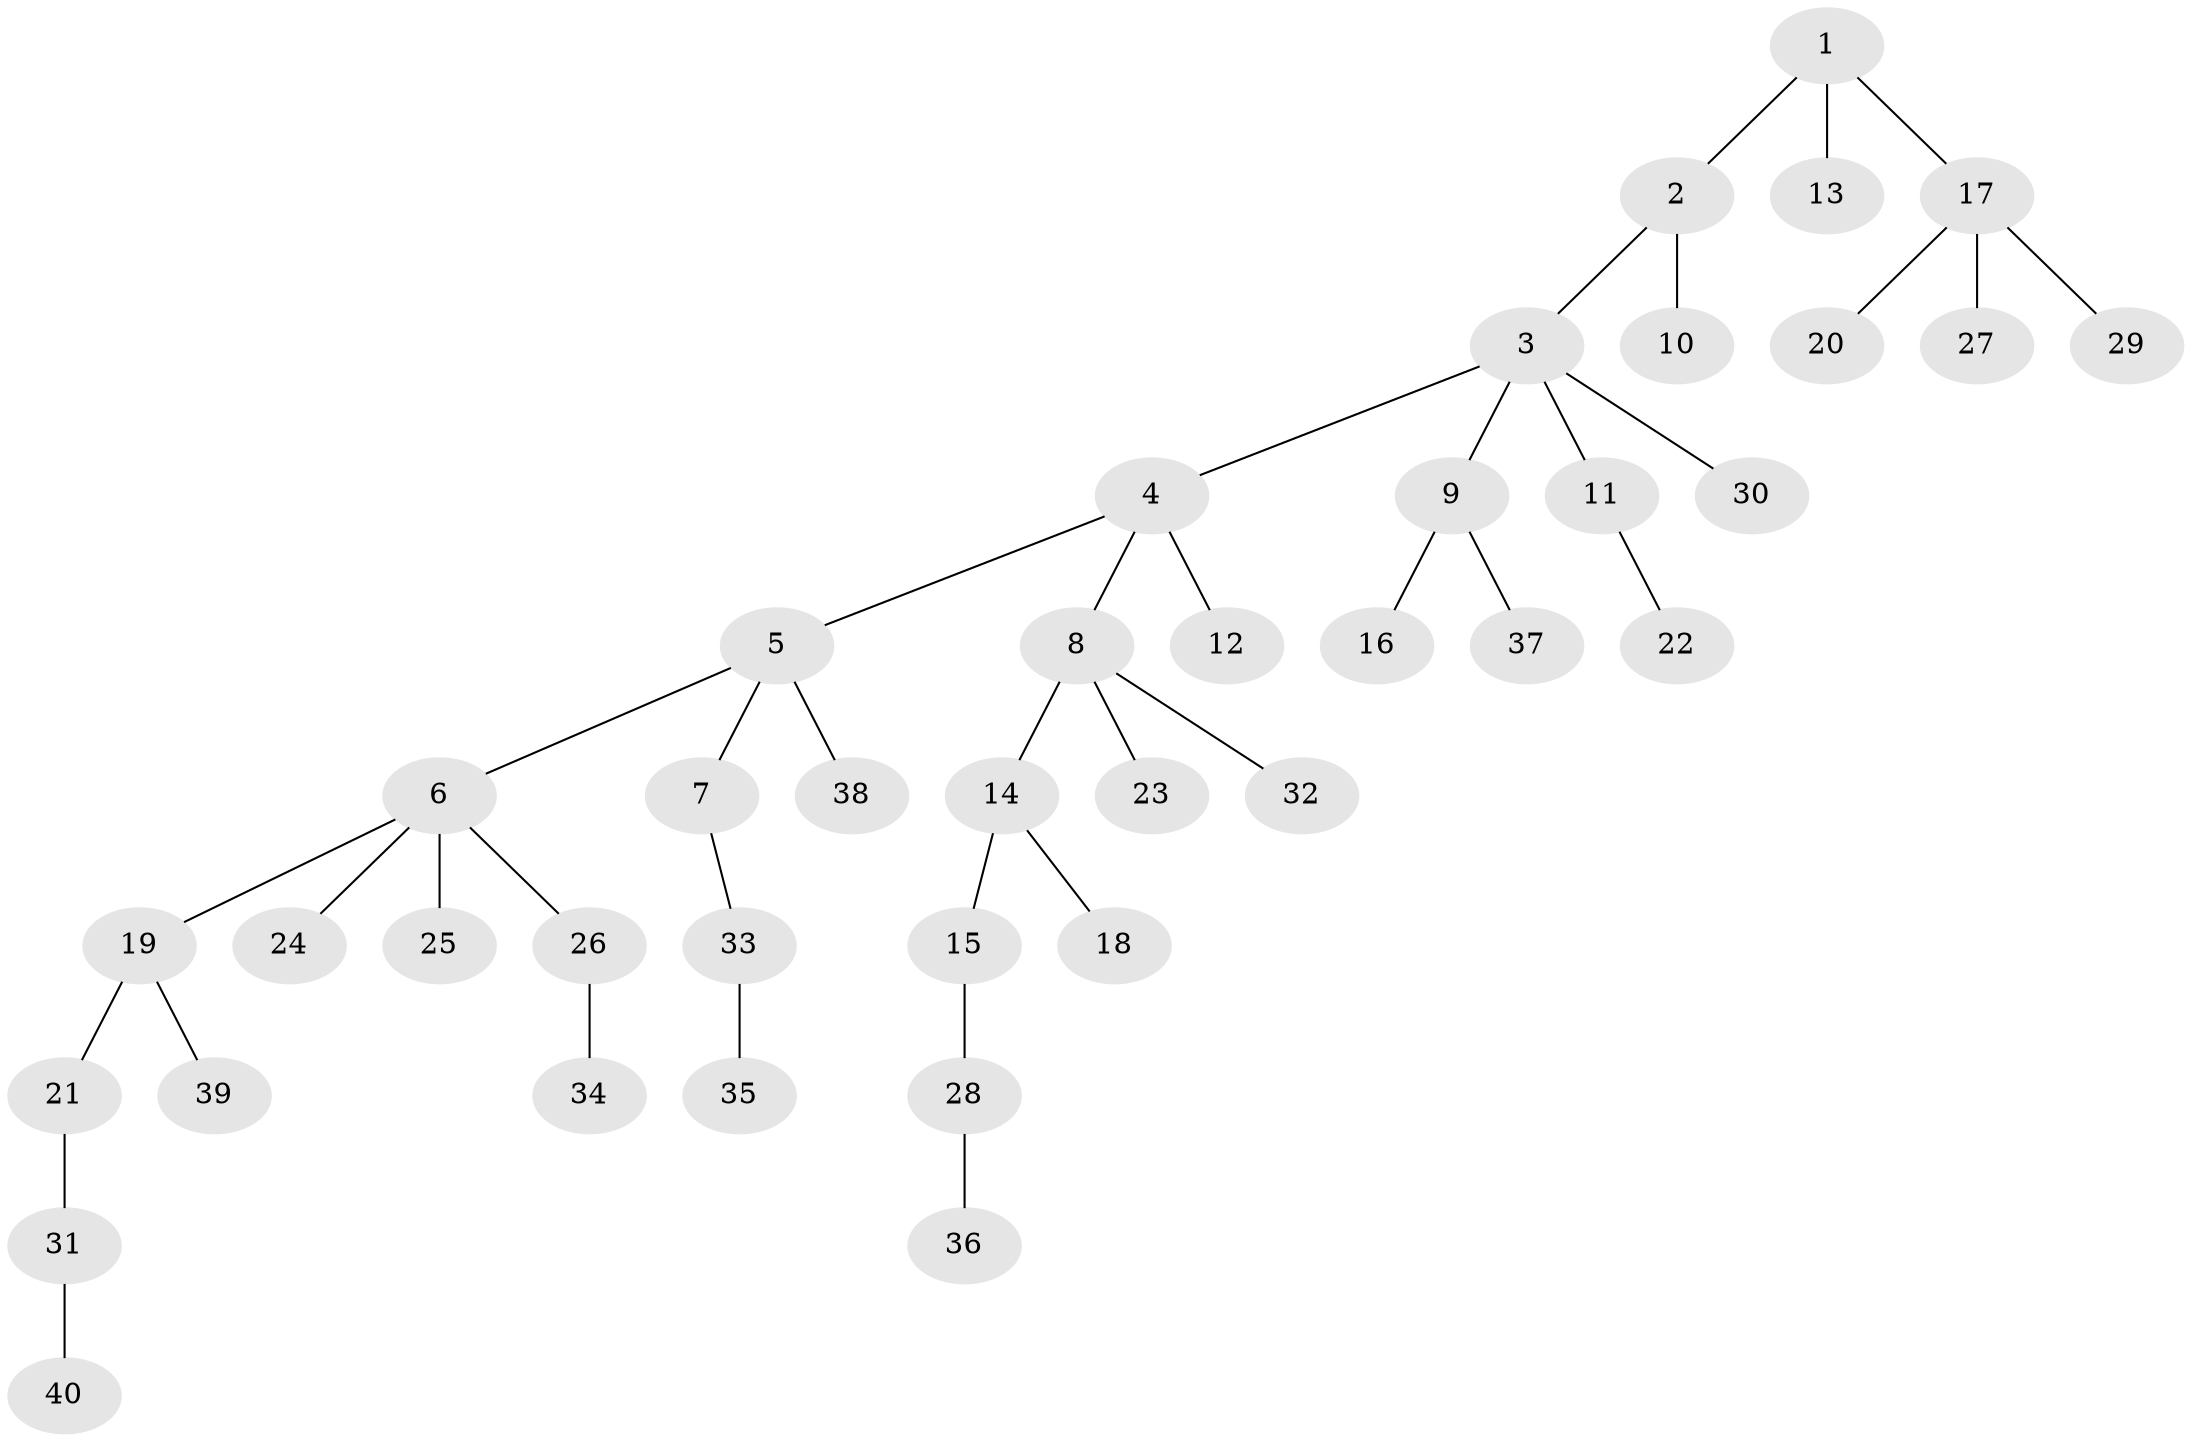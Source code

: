 // original degree distribution, {3: 0.1125, 4: 0.0625, 7: 0.0125, 5: 0.0375, 6: 0.025, 2: 0.2125, 1: 0.5375}
// Generated by graph-tools (version 1.1) at 2025/37/03/09/25 02:37:04]
// undirected, 40 vertices, 39 edges
graph export_dot {
graph [start="1"]
  node [color=gray90,style=filled];
  1;
  2;
  3;
  4;
  5;
  6;
  7;
  8;
  9;
  10;
  11;
  12;
  13;
  14;
  15;
  16;
  17;
  18;
  19;
  20;
  21;
  22;
  23;
  24;
  25;
  26;
  27;
  28;
  29;
  30;
  31;
  32;
  33;
  34;
  35;
  36;
  37;
  38;
  39;
  40;
  1 -- 2 [weight=1.0];
  1 -- 13 [weight=1.0];
  1 -- 17 [weight=1.0];
  2 -- 3 [weight=1.0];
  2 -- 10 [weight=1.0];
  3 -- 4 [weight=1.0];
  3 -- 9 [weight=1.0];
  3 -- 11 [weight=1.0];
  3 -- 30 [weight=1.0];
  4 -- 5 [weight=1.0];
  4 -- 8 [weight=1.0];
  4 -- 12 [weight=1.0];
  5 -- 6 [weight=1.0];
  5 -- 7 [weight=1.0];
  5 -- 38 [weight=1.0];
  6 -- 19 [weight=1.0];
  6 -- 24 [weight=1.0];
  6 -- 25 [weight=1.0];
  6 -- 26 [weight=1.0];
  7 -- 33 [weight=1.0];
  8 -- 14 [weight=1.0];
  8 -- 23 [weight=1.0];
  8 -- 32 [weight=1.0];
  9 -- 16 [weight=1.0];
  9 -- 37 [weight=1.0];
  11 -- 22 [weight=1.0];
  14 -- 15 [weight=1.0];
  14 -- 18 [weight=1.0];
  15 -- 28 [weight=1.0];
  17 -- 20 [weight=1.0];
  17 -- 27 [weight=1.0];
  17 -- 29 [weight=1.0];
  19 -- 21 [weight=1.0];
  19 -- 39 [weight=1.0];
  21 -- 31 [weight=1.0];
  26 -- 34 [weight=1.0];
  28 -- 36 [weight=2.0];
  31 -- 40 [weight=1.0];
  33 -- 35 [weight=1.0];
}

